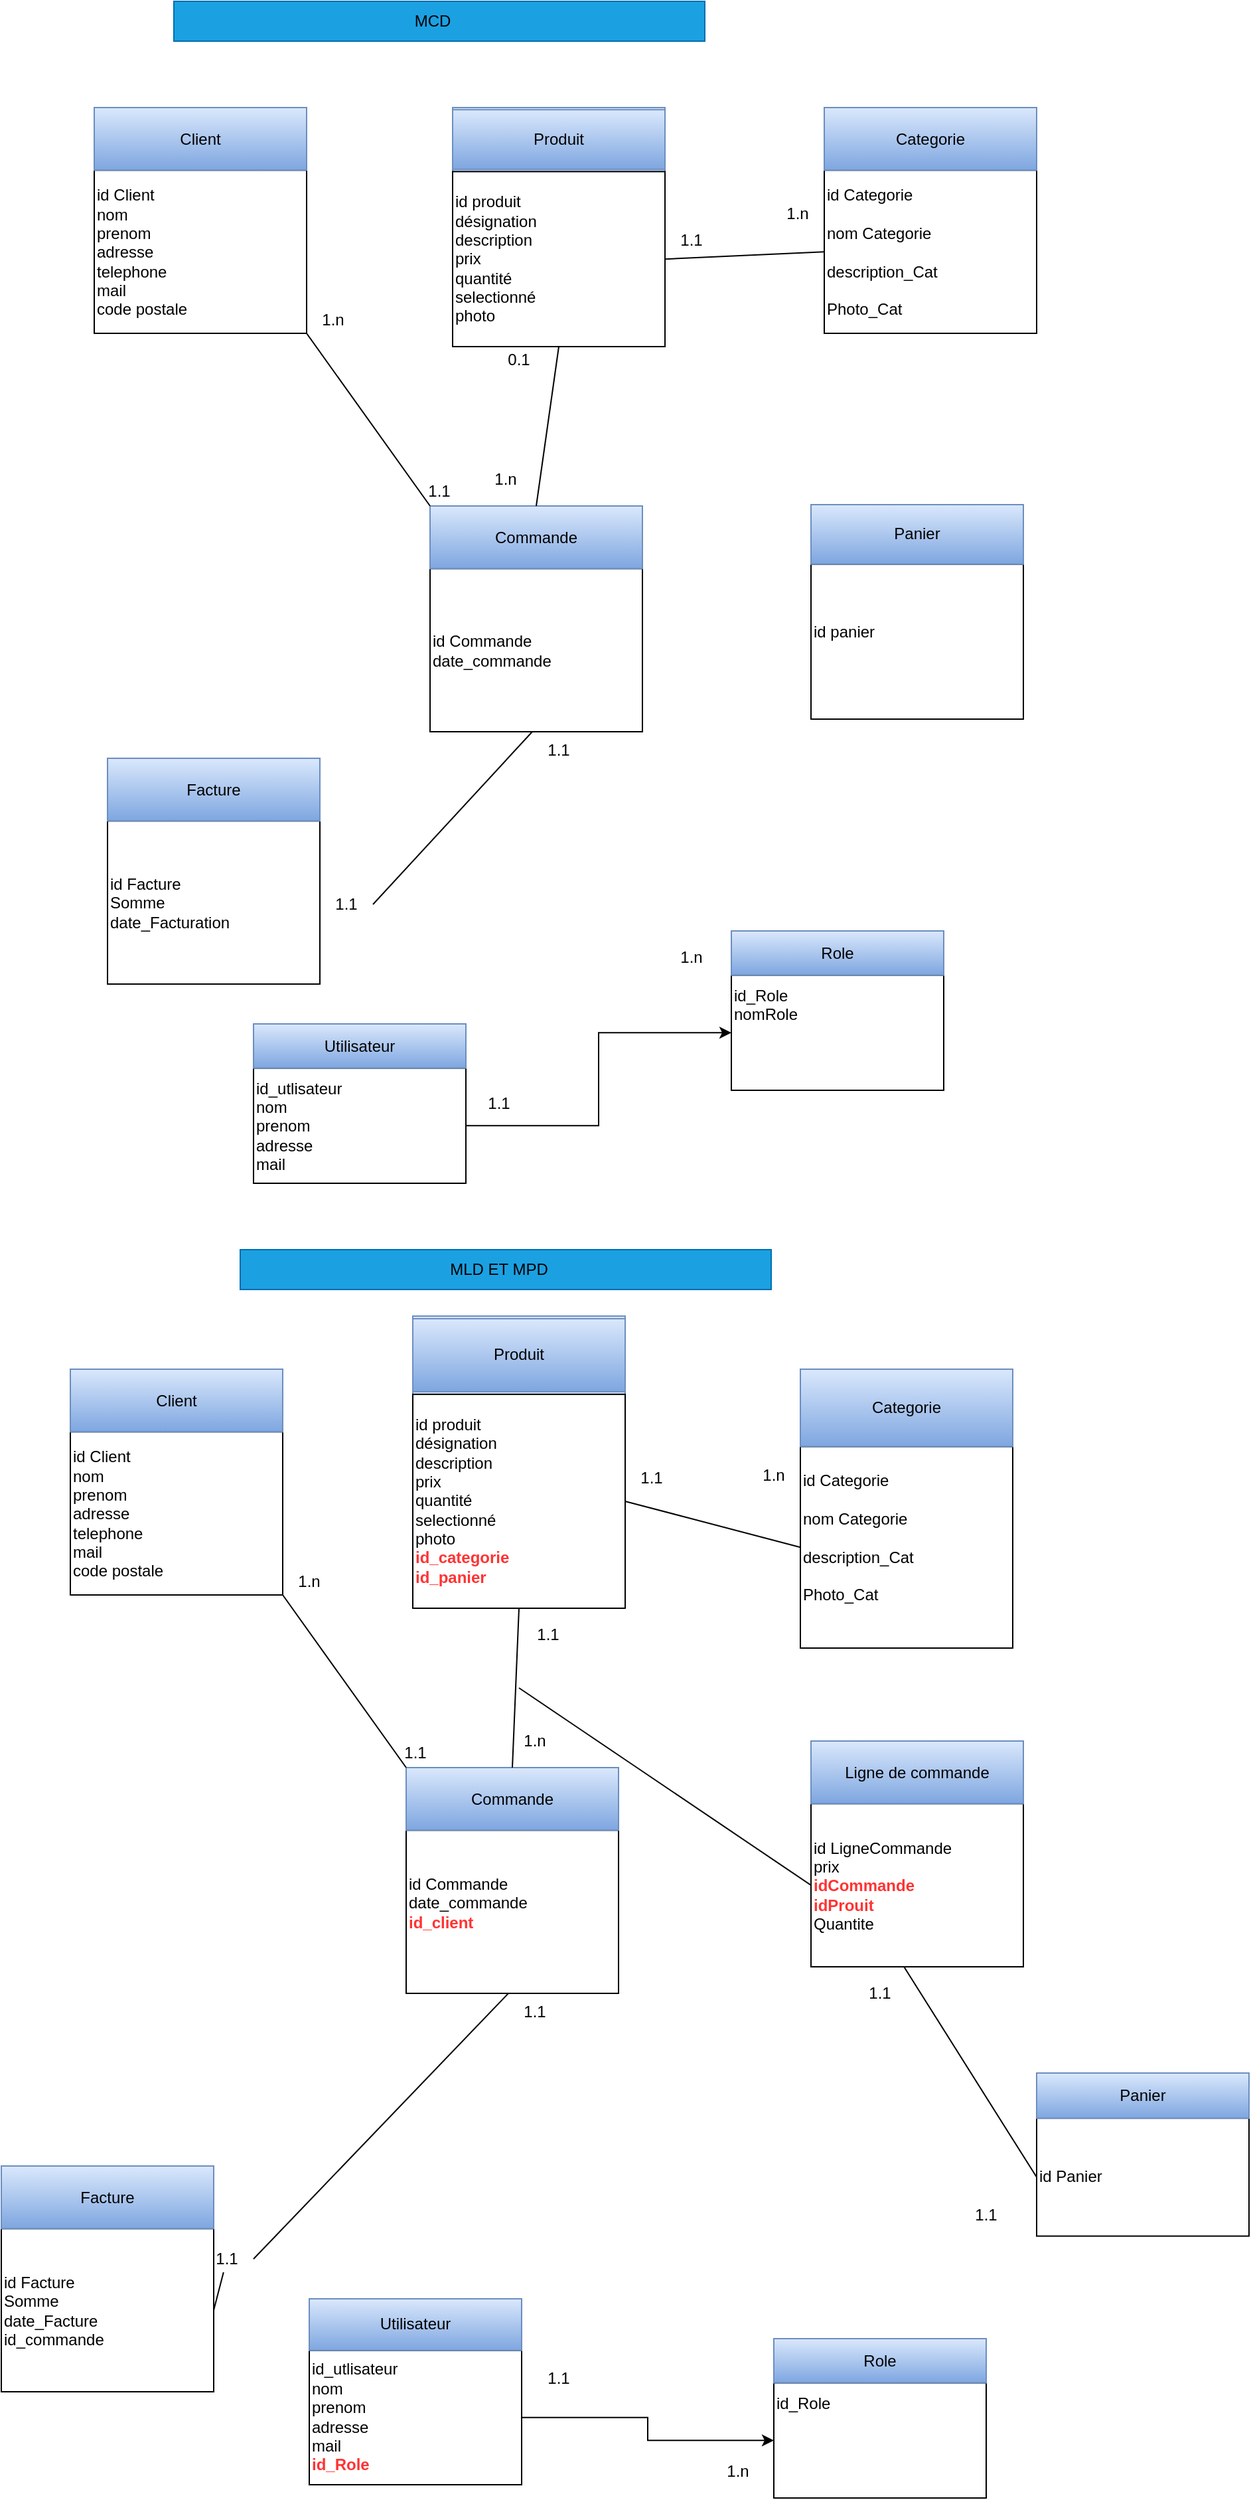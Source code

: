 <mxfile version="12.5.3" type="google"><diagram id="7TiPR5djXAjGm_x0VKsQ" name="Page-1"><mxGraphModel dx="801" dy="464" grid="1" gridSize="10" guides="1" tooltips="1" connect="1" arrows="1" fold="1" page="1" pageScale="1" pageWidth="827" pageHeight="1169" math="0" shadow="0"><root><mxCell id="0"/><mxCell id="1" parent="0"/><mxCell id="lJfAZoltj9Sa2mwOlxUN-3" value="" style="group" parent="1" vertex="1" connectable="0"><mxGeometry x="80" y="100" width="160" height="220" as="geometry"/></mxCell><mxCell id="lJfAZoltj9Sa2mwOlxUN-1" value="" style="rounded=0;whiteSpace=wrap;html=1;fillColor=#dae8fc;strokeColor=#6c8ebf;" parent="lJfAZoltj9Sa2mwOlxUN-3" vertex="1"><mxGeometry width="160" height="47.143" as="geometry"/></mxCell><mxCell id="lJfAZoltj9Sa2mwOlxUN-2" value="&lt;div align=&quot;left&quot;&gt;id Client&lt;br&gt;&lt;/div&gt;&lt;div align=&quot;left&quot;&gt;nom&lt;/div&gt;&lt;div align=&quot;left&quot;&gt;prenom&lt;/div&gt;&lt;div align=&quot;left&quot;&gt;adresse&lt;/div&gt;&lt;div align=&quot;left&quot;&gt;telephone&lt;/div&gt;&lt;div align=&quot;left&quot;&gt;mail&lt;/div&gt;&lt;div align=&quot;left&quot;&gt;code postale&lt;br&gt;&lt;/div&gt;" style="rounded=0;whiteSpace=wrap;html=1;align=left;" parent="lJfAZoltj9Sa2mwOlxUN-3" vertex="1"><mxGeometry y="47.15" width="160" height="122.85" as="geometry"/></mxCell><mxCell id="lJfAZoltj9Sa2mwOlxUN-4" value="Client" style="text;html=1;fillColor=#dae8fc;align=center;verticalAlign=middle;whiteSpace=wrap;rounded=0;strokeColor=#6c8ebf;gradientColor=#7ea6e0;" parent="lJfAZoltj9Sa2mwOlxUN-3" vertex="1"><mxGeometry width="160" height="47.143" as="geometry"/></mxCell><mxCell id="lJfAZoltj9Sa2mwOlxUN-13" value="" style="group" parent="1" vertex="1" connectable="0"><mxGeometry x="350" y="100" width="160" height="180" as="geometry"/></mxCell><mxCell id="lJfAZoltj9Sa2mwOlxUN-7" value="" style="rounded=0;whiteSpace=wrap;html=1;fillColor=#dae8fc;strokeColor=#6c8ebf;" parent="lJfAZoltj9Sa2mwOlxUN-13" vertex="1"><mxGeometry width="160" height="48.214" as="geometry"/></mxCell><mxCell id="lJfAZoltj9Sa2mwOlxUN-8" value="&lt;div&gt;id produit&lt;/div&gt;&lt;div&gt;désignation&lt;/div&gt;&lt;div&gt;description&lt;/div&gt;&lt;div&gt;prix&lt;/div&gt;&lt;div&gt;quantité&lt;/div&gt;&lt;div&gt;selectionné&lt;/div&gt;&lt;div&gt;photo&lt;br&gt;&lt;/div&gt;" style="rounded=0;whiteSpace=wrap;html=1;align=left;" parent="lJfAZoltj9Sa2mwOlxUN-13" vertex="1"><mxGeometry y="48.218" width="160" height="131.782" as="geometry"/></mxCell><mxCell id="lJfAZoltj9Sa2mwOlxUN-9" value="Produit" style="text;html=1;strokeColor=#6c8ebf;fillColor=#dae8fc;align=center;verticalAlign=middle;whiteSpace=wrap;rounded=0;gradientColor=#7ea6e0;" parent="lJfAZoltj9Sa2mwOlxUN-13" vertex="1"><mxGeometry y="1.609" width="160" height="45" as="geometry"/></mxCell><mxCell id="lJfAZoltj9Sa2mwOlxUN-14" value="" style="group" parent="1" vertex="1" connectable="0"><mxGeometry x="630" y="100" width="160" height="170" as="geometry"/></mxCell><mxCell id="lJfAZoltj9Sa2mwOlxUN-10" value="" style="rounded=0;whiteSpace=wrap;html=1;fillColor=#dae8fc;strokeColor=#6c8ebf;" parent="lJfAZoltj9Sa2mwOlxUN-14" vertex="1"><mxGeometry width="160" height="47.143" as="geometry"/></mxCell><mxCell id="lJfAZoltj9Sa2mwOlxUN-11" value="&lt;div align=&quot;left&quot;&gt;id Categorie&lt;br&gt;&lt;/div&gt;&lt;div&gt;&lt;br&gt;&lt;/div&gt;&lt;div&gt;nom Categorie&lt;/div&gt;&lt;div&gt;&lt;br&gt;&lt;/div&gt;&lt;div&gt;description_Cat&lt;/div&gt;&lt;div&gt;&lt;br&gt;&lt;/div&gt;&lt;div&gt;Photo_Cat&lt;br&gt;&lt;/div&gt;" style="rounded=0;whiteSpace=wrap;html=1;align=left;" parent="lJfAZoltj9Sa2mwOlxUN-14" vertex="1"><mxGeometry y="47.15" width="160" height="122.85" as="geometry"/></mxCell><mxCell id="lJfAZoltj9Sa2mwOlxUN-12" value="Categorie" style="text;html=1;strokeColor=#6c8ebf;fillColor=#dae8fc;align=center;verticalAlign=middle;whiteSpace=wrap;rounded=0;gradientColor=#7ea6e0;" parent="lJfAZoltj9Sa2mwOlxUN-14" vertex="1"><mxGeometry width="160" height="47.143" as="geometry"/></mxCell><mxCell id="lJfAZoltj9Sa2mwOlxUN-18" value="" style="group" parent="1" vertex="1" connectable="0"><mxGeometry x="333" y="400" width="160" height="170" as="geometry"/></mxCell><mxCell id="lJfAZoltj9Sa2mwOlxUN-15" value="" style="rounded=0;whiteSpace=wrap;html=1;fillColor=#dae8fc;strokeColor=#6c8ebf;" parent="lJfAZoltj9Sa2mwOlxUN-18" vertex="1"><mxGeometry width="160" height="47.143" as="geometry"/></mxCell><mxCell id="lJfAZoltj9Sa2mwOlxUN-16" value="&lt;div align=&quot;left&quot;&gt;id Commande&lt;br&gt;&lt;/div&gt;date_commande" style="rounded=0;whiteSpace=wrap;html=1;align=left;" parent="lJfAZoltj9Sa2mwOlxUN-18" vertex="1"><mxGeometry y="47.15" width="160" height="122.85" as="geometry"/></mxCell><mxCell id="lJfAZoltj9Sa2mwOlxUN-17" value="Commande" style="text;html=1;strokeColor=#6c8ebf;fillColor=#dae8fc;align=center;verticalAlign=middle;whiteSpace=wrap;rounded=0;gradientColor=#7ea6e0;" parent="lJfAZoltj9Sa2mwOlxUN-18" vertex="1"><mxGeometry width="160" height="47.143" as="geometry"/></mxCell><mxCell id="lJfAZoltj9Sa2mwOlxUN-24" value="" style="group" parent="1" vertex="1" connectable="0"><mxGeometry x="620" y="399" width="160" height="171" as="geometry"/></mxCell><mxCell id="lJfAZoltj9Sa2mwOlxUN-25" value="" style="rounded=0;whiteSpace=wrap;html=1;fillColor=#dae8fc;strokeColor=#6c8ebf;" parent="lJfAZoltj9Sa2mwOlxUN-24" vertex="1"><mxGeometry width="160" height="44.786" as="geometry"/></mxCell><mxCell id="lJfAZoltj9Sa2mwOlxUN-26" value="&lt;div&gt;id panier&lt;br&gt;&lt;/div&gt;&lt;div&gt;&lt;br&gt;&lt;/div&gt;" style="rounded=0;whiteSpace=wrap;html=1;align=left;" parent="lJfAZoltj9Sa2mwOlxUN-24" vertex="1"><mxGeometry y="44.792" width="160" height="116.707" as="geometry"/></mxCell><mxCell id="lJfAZoltj9Sa2mwOlxUN-27" value="Panier" style="text;html=1;strokeColor=#6c8ebf;fillColor=#dae8fc;align=center;verticalAlign=middle;whiteSpace=wrap;rounded=0;gradientColor=#7ea6e0;" parent="lJfAZoltj9Sa2mwOlxUN-24" vertex="1"><mxGeometry width="160" height="44.786" as="geometry"/></mxCell><mxCell id="lJfAZoltj9Sa2mwOlxUN-28" value="" style="group" parent="1" vertex="1" connectable="0"><mxGeometry x="90" y="590" width="160" height="170" as="geometry"/></mxCell><mxCell id="lJfAZoltj9Sa2mwOlxUN-29" value="" style="rounded=0;whiteSpace=wrap;html=1;fillColor=#dae8fc;strokeColor=#6c8ebf;" parent="lJfAZoltj9Sa2mwOlxUN-28" vertex="1"><mxGeometry width="160" height="47.143" as="geometry"/></mxCell><mxCell id="lJfAZoltj9Sa2mwOlxUN-30" value="&lt;div align=&quot;left&quot;&gt;id Facture&lt;br&gt;&lt;/div&gt;&lt;div&gt;Somme&lt;/div&gt;&lt;div&gt;date_Facturation&lt;br&gt;&lt;/div&gt;" style="rounded=0;whiteSpace=wrap;html=1;align=left;" parent="lJfAZoltj9Sa2mwOlxUN-28" vertex="1"><mxGeometry y="47.15" width="160" height="122.85" as="geometry"/></mxCell><mxCell id="lJfAZoltj9Sa2mwOlxUN-31" value="Facture" style="text;html=1;strokeColor=#6c8ebf;fillColor=#dae8fc;align=center;verticalAlign=middle;whiteSpace=wrap;rounded=0;gradientColor=#7ea6e0;" parent="lJfAZoltj9Sa2mwOlxUN-28" vertex="1"><mxGeometry width="160" height="47.143" as="geometry"/></mxCell><mxCell id="lJfAZoltj9Sa2mwOlxUN-36" value="" style="endArrow=none;html=1;entryX=0;entryY=0;entryDx=0;entryDy=0;" parent="1" target="lJfAZoltj9Sa2mwOlxUN-17" edge="1"><mxGeometry width="50" height="50" relative="1" as="geometry"><mxPoint x="240" y="270" as="sourcePoint"/><mxPoint x="300" y="400" as="targetPoint"/></mxGeometry></mxCell><mxCell id="lJfAZoltj9Sa2mwOlxUN-37" value="1.1" style="text;html=1;strokeColor=none;fillColor=none;align=center;verticalAlign=middle;whiteSpace=wrap;rounded=0;" parent="1" vertex="1"><mxGeometry x="320" y="379" width="40" height="20" as="geometry"/></mxCell><mxCell id="lJfAZoltj9Sa2mwOlxUN-38" value="1.n" style="text;html=1;strokeColor=none;fillColor=none;align=center;verticalAlign=middle;whiteSpace=wrap;rounded=0;" parent="1" vertex="1"><mxGeometry x="240" y="250" width="40" height="20" as="geometry"/></mxCell><mxCell id="lJfAZoltj9Sa2mwOlxUN-39" value="" style="endArrow=none;html=1;exitX=0.5;exitY=0;exitDx=0;exitDy=0;entryX=0.5;entryY=1;entryDx=0;entryDy=0;" parent="1" source="lJfAZoltj9Sa2mwOlxUN-17" target="lJfAZoltj9Sa2mwOlxUN-8" edge="1"><mxGeometry width="50" height="50" relative="1" as="geometry"><mxPoint x="380" y="390" as="sourcePoint"/><mxPoint x="430" y="340" as="targetPoint"/></mxGeometry></mxCell><mxCell id="lJfAZoltj9Sa2mwOlxUN-40" value="0.1" style="text;html=1;strokeColor=none;fillColor=none;align=center;verticalAlign=middle;whiteSpace=wrap;rounded=0;" parent="1" vertex="1"><mxGeometry x="380" y="280" width="40" height="20" as="geometry"/></mxCell><mxCell id="lJfAZoltj9Sa2mwOlxUN-41" value="1.n" style="text;html=1;strokeColor=none;fillColor=none;align=center;verticalAlign=middle;whiteSpace=wrap;rounded=0;" parent="1" vertex="1"><mxGeometry x="370" y="370" width="40" height="20" as="geometry"/></mxCell><mxCell id="lJfAZoltj9Sa2mwOlxUN-42" value="" style="endArrow=none;html=1;exitX=1;exitY=0.5;exitDx=0;exitDy=0;entryX=0;entryY=0.5;entryDx=0;entryDy=0;" parent="1" source="lJfAZoltj9Sa2mwOlxUN-8" target="lJfAZoltj9Sa2mwOlxUN-11" edge="1"><mxGeometry width="50" height="50" relative="1" as="geometry"><mxPoint x="530" y="220" as="sourcePoint"/><mxPoint x="580" y="170" as="targetPoint"/></mxGeometry></mxCell><mxCell id="lJfAZoltj9Sa2mwOlxUN-43" value="1.n" style="text;html=1;strokeColor=none;fillColor=none;align=center;verticalAlign=middle;whiteSpace=wrap;rounded=0;" parent="1" vertex="1"><mxGeometry x="590" y="170" width="40" height="20" as="geometry"/></mxCell><mxCell id="lJfAZoltj9Sa2mwOlxUN-44" value="1.1" style="text;html=1;strokeColor=none;fillColor=none;align=center;verticalAlign=middle;whiteSpace=wrap;rounded=0;" parent="1" vertex="1"><mxGeometry x="510" y="190" width="40" height="20" as="geometry"/></mxCell><mxCell id="lJfAZoltj9Sa2mwOlxUN-54" value="" style="endArrow=none;html=1;exitX=1;exitY=0.5;exitDx=0;exitDy=0;" parent="1" source="lJfAZoltj9Sa2mwOlxUN-56" edge="1"><mxGeometry width="50" height="50" relative="1" as="geometry"><mxPoint x="360" y="620" as="sourcePoint"/><mxPoint x="410" y="570" as="targetPoint"/></mxGeometry></mxCell><mxCell id="lJfAZoltj9Sa2mwOlxUN-55" value="1.1" style="text;html=1;strokeColor=none;fillColor=none;align=center;verticalAlign=middle;whiteSpace=wrap;rounded=0;" parent="1" vertex="1"><mxGeometry x="410" y="574" width="40" height="20" as="geometry"/></mxCell><mxCell id="lJfAZoltj9Sa2mwOlxUN-60" value="" style="group" parent="1" vertex="1" connectable="0"><mxGeometry x="200" y="790" width="160" height="120" as="geometry"/></mxCell><mxCell id="lJfAZoltj9Sa2mwOlxUN-61" value="" style="group" parent="lJfAZoltj9Sa2mwOlxUN-60" vertex="1" connectable="0"><mxGeometry width="160" height="120" as="geometry"/></mxCell><mxCell id="lJfAZoltj9Sa2mwOlxUN-62" value="" style="rounded=0;whiteSpace=wrap;html=1;fillColor=#dae8fc;strokeColor=#6c8ebf;" parent="lJfAZoltj9Sa2mwOlxUN-61" vertex="1"><mxGeometry width="160" height="33.277" as="geometry"/></mxCell><mxCell id="lJfAZoltj9Sa2mwOlxUN-63" value="&lt;div&gt;id_utlisateur&lt;/div&gt;&lt;div&gt;nom&lt;/div&gt;&lt;div&gt;prenom&lt;/div&gt;&lt;div&gt;adresse&lt;/div&gt;&lt;div&gt;mail&lt;br&gt;&lt;/div&gt;" style="rounded=0;whiteSpace=wrap;html=1;align=left;" parent="lJfAZoltj9Sa2mwOlxUN-61" vertex="1"><mxGeometry y="33.282" width="160" height="86.718" as="geometry"/></mxCell><mxCell id="lJfAZoltj9Sa2mwOlxUN-64" value="Utilisateur" style="text;html=1;strokeColor=#6c8ebf;fillColor=#dae8fc;align=center;verticalAlign=middle;whiteSpace=wrap;rounded=0;gradientColor=#7ea6e0;" parent="lJfAZoltj9Sa2mwOlxUN-61" vertex="1"><mxGeometry width="160" height="33.277" as="geometry"/></mxCell><mxCell id="lJfAZoltj9Sa2mwOlxUN-67" value="" style="group" parent="1" vertex="1" connectable="0"><mxGeometry x="140" y="20" width="400" height="30" as="geometry"/></mxCell><mxCell id="lJfAZoltj9Sa2mwOlxUN-65" value="" style="rounded=0;whiteSpace=wrap;html=1;fillColor=#1ba1e2;strokeColor=#006EAF;fontColor=#ffffff;" parent="lJfAZoltj9Sa2mwOlxUN-67" vertex="1"><mxGeometry width="400" height="30" as="geometry"/></mxCell><mxCell id="lJfAZoltj9Sa2mwOlxUN-66" value="MCD" style="text;html=1;strokeColor=none;fillColor=none;align=center;verticalAlign=middle;whiteSpace=wrap;rounded=0;" parent="lJfAZoltj9Sa2mwOlxUN-67" vertex="1"><mxGeometry x="50" y="5" width="290" height="20" as="geometry"/></mxCell><mxCell id="lJfAZoltj9Sa2mwOlxUN-68" value="" style="group" parent="1" vertex="1" connectable="0"><mxGeometry x="190" y="960" width="400" height="30" as="geometry"/></mxCell><mxCell id="lJfAZoltj9Sa2mwOlxUN-69" value="" style="rounded=0;whiteSpace=wrap;html=1;fillColor=#1ba1e2;strokeColor=#006EAF;fontColor=#ffffff;" parent="lJfAZoltj9Sa2mwOlxUN-68" vertex="1"><mxGeometry width="400" height="30" as="geometry"/></mxCell><mxCell id="lJfAZoltj9Sa2mwOlxUN-70" value="MLD ET MPD " style="text;html=1;strokeColor=none;fillColor=none;align=center;verticalAlign=middle;whiteSpace=wrap;rounded=0;" parent="lJfAZoltj9Sa2mwOlxUN-68" vertex="1"><mxGeometry x="50" y="5" width="290" height="20" as="geometry"/></mxCell><mxCell id="lJfAZoltj9Sa2mwOlxUN-56" value="1.1" style="text;html=1;strokeColor=none;fillColor=none;align=center;verticalAlign=middle;whiteSpace=wrap;rounded=0;" parent="1" vertex="1"><mxGeometry x="250" y="690" width="40" height="20" as="geometry"/></mxCell><mxCell id="lJfAZoltj9Sa2mwOlxUN-171" value="" style="endArrow=none;html=1;exitX=1;exitY=0.5;exitDx=0;exitDy=0;" parent="1" source="lJfAZoltj9Sa2mwOlxUN-30" target="lJfAZoltj9Sa2mwOlxUN-56" edge="1"><mxGeometry width="50" height="50" relative="1" as="geometry"><mxPoint x="250" y="698.575" as="sourcePoint"/><mxPoint x="410" y="570" as="targetPoint"/></mxGeometry></mxCell><mxCell id="lJfAZoltj9Sa2mwOlxUN-172" value="" style="group" parent="1" vertex="1" connectable="0"><mxGeometry x="62" y="1050" width="160" height="220" as="geometry"/></mxCell><mxCell id="lJfAZoltj9Sa2mwOlxUN-173" value="" style="rounded=0;whiteSpace=wrap;html=1;fillColor=#dae8fc;strokeColor=#6c8ebf;" parent="lJfAZoltj9Sa2mwOlxUN-172" vertex="1"><mxGeometry width="160" height="47.143" as="geometry"/></mxCell><mxCell id="lJfAZoltj9Sa2mwOlxUN-174" value="&lt;div align=&quot;left&quot;&gt;id Client&lt;br&gt;&lt;/div&gt;&lt;div align=&quot;left&quot;&gt;nom&lt;/div&gt;&lt;div align=&quot;left&quot;&gt;prenom&lt;/div&gt;&lt;div align=&quot;left&quot;&gt;adresse&lt;/div&gt;&lt;div align=&quot;left&quot;&gt;telephone&lt;/div&gt;&lt;div align=&quot;left&quot;&gt;mail&lt;/div&gt;&lt;div align=&quot;left&quot;&gt;code postale&lt;br&gt;&lt;/div&gt;" style="rounded=0;whiteSpace=wrap;html=1;align=left;" parent="lJfAZoltj9Sa2mwOlxUN-172" vertex="1"><mxGeometry y="47.15" width="160" height="122.85" as="geometry"/></mxCell><mxCell id="lJfAZoltj9Sa2mwOlxUN-175" value="Client" style="text;html=1;strokeColor=#6c8ebf;fillColor=#dae8fc;align=center;verticalAlign=middle;whiteSpace=wrap;rounded=0;gradientColor=#7ea6e0;" parent="lJfAZoltj9Sa2mwOlxUN-172" vertex="1"><mxGeometry width="160" height="47.143" as="geometry"/></mxCell><mxCell id="lJfAZoltj9Sa2mwOlxUN-181" value="" style="group" parent="1" vertex="1" connectable="0"><mxGeometry x="612" y="1050" width="160" height="210" as="geometry"/></mxCell><mxCell id="lJfAZoltj9Sa2mwOlxUN-182" value="" style="rounded=0;whiteSpace=wrap;html=1;fillColor=#dae8fc;strokeColor=#6c8ebf;" parent="lJfAZoltj9Sa2mwOlxUN-181" vertex="1"><mxGeometry width="160" height="58.235" as="geometry"/></mxCell><mxCell id="lJfAZoltj9Sa2mwOlxUN-183" value="&lt;div align=&quot;left&quot;&gt;id Categorie&lt;br&gt;&lt;/div&gt;&lt;div&gt;&lt;br&gt;&lt;/div&gt;&lt;div&gt;nom Categorie&lt;/div&gt;&lt;div&gt;&lt;br&gt;&lt;/div&gt;&lt;div&gt;description_Cat&lt;/div&gt;&lt;div&gt;&lt;br&gt;&lt;/div&gt;&lt;div&gt;Photo_Cat&lt;/div&gt;&lt;div&gt;&lt;br&gt;&lt;/div&gt;" style="rounded=0;whiteSpace=wrap;html=1;align=left;" parent="lJfAZoltj9Sa2mwOlxUN-181" vertex="1"><mxGeometry y="58.244" width="160" height="151.756" as="geometry"/></mxCell><mxCell id="lJfAZoltj9Sa2mwOlxUN-184" value="Categorie" style="text;html=1;strokeColor=#6c8ebf;fillColor=#dae8fc;align=center;verticalAlign=middle;whiteSpace=wrap;rounded=0;gradientColor=#7ea6e0;" parent="lJfAZoltj9Sa2mwOlxUN-181" vertex="1"><mxGeometry width="160" height="58.235" as="geometry"/></mxCell><mxCell id="lJfAZoltj9Sa2mwOlxUN-185" value="" style="group" parent="1" vertex="1" connectable="0"><mxGeometry x="315" y="1350" width="160" height="170" as="geometry"/></mxCell><mxCell id="lJfAZoltj9Sa2mwOlxUN-186" value="" style="rounded=0;whiteSpace=wrap;html=1;fillColor=#dae8fc;strokeColor=#6c8ebf;" parent="lJfAZoltj9Sa2mwOlxUN-185" vertex="1"><mxGeometry width="160" height="47.143" as="geometry"/></mxCell><mxCell id="lJfAZoltj9Sa2mwOlxUN-187" value="&lt;div align=&quot;left&quot;&gt;id Commande&lt;br&gt;&lt;/div&gt;&lt;div&gt;date_commande&lt;/div&gt;&lt;div&gt;&lt;font color=&quot;#FF3333&quot;&gt;&lt;b&gt;id_client&lt;/b&gt;&lt;/font&gt;&lt;/div&gt;&lt;div&gt;&lt;br&gt;&lt;/div&gt;" style="rounded=0;whiteSpace=wrap;html=1;align=left;" parent="lJfAZoltj9Sa2mwOlxUN-185" vertex="1"><mxGeometry y="47.15" width="160" height="122.85" as="geometry"/></mxCell><mxCell id="lJfAZoltj9Sa2mwOlxUN-188" value="Commande" style="text;html=1;strokeColor=#6c8ebf;fillColor=#dae8fc;align=center;verticalAlign=middle;whiteSpace=wrap;rounded=0;gradientColor=#7ea6e0;" parent="lJfAZoltj9Sa2mwOlxUN-185" vertex="1"><mxGeometry width="160" height="47.143" as="geometry"/></mxCell><mxCell id="lJfAZoltj9Sa2mwOlxUN-194" value="" style="group" parent="1" vertex="1" connectable="0"><mxGeometry x="620" y="1330" width="160" height="180" as="geometry"/></mxCell><mxCell id="lJfAZoltj9Sa2mwOlxUN-195" value="" style="rounded=0;whiteSpace=wrap;html=1;fillColor=#dae8fc;strokeColor=#6c8ebf;" parent="lJfAZoltj9Sa2mwOlxUN-194" vertex="1"><mxGeometry width="160" height="47.143" as="geometry"/></mxCell><mxCell id="lJfAZoltj9Sa2mwOlxUN-196" value="&lt;div&gt;id LigneCommande&lt;/div&gt;&lt;div&gt;prix&lt;/div&gt;&lt;div&gt;&lt;b&gt;&lt;font color=&quot;#FF3333&quot;&gt;idCommande&lt;/font&gt;&lt;/b&gt;&lt;/div&gt;&lt;div&gt;&lt;b&gt;&lt;font color=&quot;#FF3333&quot;&gt;idProuit&lt;/font&gt;&lt;/b&gt;&lt;/div&gt;&lt;div&gt;Quantite&lt;br&gt;&lt;/div&gt;" style="rounded=0;whiteSpace=wrap;html=1;align=left;" parent="lJfAZoltj9Sa2mwOlxUN-194" vertex="1"><mxGeometry y="47.15" width="160" height="122.85" as="geometry"/></mxCell><mxCell id="lJfAZoltj9Sa2mwOlxUN-197" value="Ligne de commande" style="text;html=1;strokeColor=#6c8ebf;fillColor=#dae8fc;align=center;verticalAlign=middle;whiteSpace=wrap;rounded=0;gradientColor=#7ea6e0;" parent="lJfAZoltj9Sa2mwOlxUN-194" vertex="1"><mxGeometry width="160" height="47.143" as="geometry"/></mxCell><mxCell id="lJfAZoltj9Sa2mwOlxUN-199" value="" style="group" parent="1" vertex="1" connectable="0"><mxGeometry x="10" y="1650" width="160" height="170" as="geometry"/></mxCell><mxCell id="lJfAZoltj9Sa2mwOlxUN-200" value="" style="rounded=0;whiteSpace=wrap;html=1;fillColor=#dae8fc;strokeColor=#6c8ebf;" parent="lJfAZoltj9Sa2mwOlxUN-199" vertex="1"><mxGeometry width="160" height="47.143" as="geometry"/></mxCell><mxCell id="lJfAZoltj9Sa2mwOlxUN-201" value="&lt;div align=&quot;left&quot;&gt;id Facture&lt;br&gt;&lt;/div&gt;&lt;div&gt;Somme&lt;/div&gt;&lt;div&gt;date_Facture&lt;/div&gt;&lt;div&gt;id_commande&lt;br&gt;&lt;/div&gt;" style="rounded=0;whiteSpace=wrap;html=1;align=left;" parent="lJfAZoltj9Sa2mwOlxUN-199" vertex="1"><mxGeometry y="47.15" width="160" height="122.85" as="geometry"/></mxCell><mxCell id="lJfAZoltj9Sa2mwOlxUN-202" value="Facture" style="text;html=1;strokeColor=#6c8ebf;fillColor=#dae8fc;align=center;verticalAlign=middle;whiteSpace=wrap;rounded=0;gradientColor=#7ea6e0;" parent="lJfAZoltj9Sa2mwOlxUN-199" vertex="1"><mxGeometry width="160" height="47.143" as="geometry"/></mxCell><mxCell id="lJfAZoltj9Sa2mwOlxUN-203" value="" style="endArrow=none;html=1;entryX=0;entryY=0;entryDx=0;entryDy=0;" parent="1" target="lJfAZoltj9Sa2mwOlxUN-188" edge="1"><mxGeometry width="50" height="50" relative="1" as="geometry"><mxPoint x="222" y="1220" as="sourcePoint"/><mxPoint x="282" y="1350" as="targetPoint"/></mxGeometry></mxCell><mxCell id="lJfAZoltj9Sa2mwOlxUN-204" value="1.1" style="text;html=1;strokeColor=none;fillColor=none;align=center;verticalAlign=middle;whiteSpace=wrap;rounded=0;" parent="1" vertex="1"><mxGeometry x="302" y="1329" width="40" height="20" as="geometry"/></mxCell><mxCell id="lJfAZoltj9Sa2mwOlxUN-205" value="1.n" style="text;html=1;strokeColor=none;fillColor=none;align=center;verticalAlign=middle;whiteSpace=wrap;rounded=0;" parent="1" vertex="1"><mxGeometry x="222" y="1200" width="40" height="20" as="geometry"/></mxCell><mxCell id="lJfAZoltj9Sa2mwOlxUN-206" value="" style="endArrow=none;html=1;exitX=0.5;exitY=0;exitDx=0;exitDy=0;entryX=0.5;entryY=1;entryDx=0;entryDy=0;" parent="1" source="lJfAZoltj9Sa2mwOlxUN-188" target="lJfAZoltj9Sa2mwOlxUN-179" edge="1"><mxGeometry width="50" height="50" relative="1" as="geometry"><mxPoint x="362" y="1340" as="sourcePoint"/><mxPoint x="412" y="1290" as="targetPoint"/></mxGeometry></mxCell><mxCell id="lJfAZoltj9Sa2mwOlxUN-207" value="1.1" style="text;html=1;strokeColor=none;fillColor=none;align=center;verticalAlign=middle;whiteSpace=wrap;rounded=0;" parent="1" vertex="1"><mxGeometry x="402" y="1240" width="40" height="20" as="geometry"/></mxCell><mxCell id="lJfAZoltj9Sa2mwOlxUN-208" value="1.n" style="text;html=1;strokeColor=none;fillColor=none;align=center;verticalAlign=middle;whiteSpace=wrap;rounded=0;" parent="1" vertex="1"><mxGeometry x="392" y="1320" width="40" height="20" as="geometry"/></mxCell><mxCell id="lJfAZoltj9Sa2mwOlxUN-209" value="" style="endArrow=none;html=1;exitX=1;exitY=0.5;exitDx=0;exitDy=0;entryX=0;entryY=0.5;entryDx=0;entryDy=0;" parent="1" source="lJfAZoltj9Sa2mwOlxUN-179" target="lJfAZoltj9Sa2mwOlxUN-183" edge="1"><mxGeometry width="50" height="50" relative="1" as="geometry"><mxPoint x="512" y="1170" as="sourcePoint"/><mxPoint x="562" y="1120" as="targetPoint"/></mxGeometry></mxCell><mxCell id="lJfAZoltj9Sa2mwOlxUN-210" value="1.n" style="text;html=1;strokeColor=none;fillColor=none;align=center;verticalAlign=middle;whiteSpace=wrap;rounded=0;" parent="1" vertex="1"><mxGeometry x="572" y="1120" width="40" height="20" as="geometry"/></mxCell><mxCell id="lJfAZoltj9Sa2mwOlxUN-219" value="" style="endArrow=none;html=1;exitX=1;exitY=0.5;exitDx=0;exitDy=0;" parent="1" source="lJfAZoltj9Sa2mwOlxUN-231" edge="1"><mxGeometry width="50" height="50" relative="1" as="geometry"><mxPoint x="342" y="1570" as="sourcePoint"/><mxPoint x="392" y="1520" as="targetPoint"/></mxGeometry></mxCell><mxCell id="lJfAZoltj9Sa2mwOlxUN-220" value="1.1" style="text;html=1;strokeColor=none;fillColor=none;align=center;verticalAlign=middle;whiteSpace=wrap;rounded=0;" parent="1" vertex="1"><mxGeometry x="392" y="1524" width="40" height="20" as="geometry"/></mxCell><mxCell id="lJfAZoltj9Sa2mwOlxUN-226" value="" style="group" parent="1" vertex="1" connectable="0"><mxGeometry x="242" y="1750" width="160" height="140" as="geometry"/></mxCell><mxCell id="lJfAZoltj9Sa2mwOlxUN-227" value="" style="group" parent="lJfAZoltj9Sa2mwOlxUN-226" vertex="1" connectable="0"><mxGeometry width="160" height="140" as="geometry"/></mxCell><mxCell id="lJfAZoltj9Sa2mwOlxUN-228" value="" style="rounded=0;whiteSpace=wrap;html=1;fillColor=#dae8fc;strokeColor=#6c8ebf;" parent="lJfAZoltj9Sa2mwOlxUN-227" vertex="1"><mxGeometry width="160" height="38.824" as="geometry"/></mxCell><mxCell id="lJfAZoltj9Sa2mwOlxUN-229" value="&lt;div&gt;id_utlisateur&lt;/div&gt;&lt;div&gt;nom&lt;/div&gt;&lt;div&gt;prenom&lt;/div&gt;&lt;div&gt;adresse&lt;/div&gt;&lt;div&gt;mail&lt;/div&gt;&lt;div&gt;&lt;b&gt;&lt;font color=&quot;#FF3333&quot;&gt;id_Role&lt;/font&gt;&lt;/b&gt;&lt;br&gt;&lt;/div&gt;" style="rounded=0;whiteSpace=wrap;html=1;align=left;" parent="lJfAZoltj9Sa2mwOlxUN-227" vertex="1"><mxGeometry y="38.829" width="160" height="101.171" as="geometry"/></mxCell><mxCell id="lJfAZoltj9Sa2mwOlxUN-230" value="Utilisateur" style="text;html=1;strokeColor=#6c8ebf;fillColor=#dae8fc;align=center;verticalAlign=middle;whiteSpace=wrap;rounded=0;gradientColor=#7ea6e0;" parent="lJfAZoltj9Sa2mwOlxUN-227" vertex="1"><mxGeometry width="160" height="38.824" as="geometry"/></mxCell><mxCell id="lJfAZoltj9Sa2mwOlxUN-231" value="1.1" style="text;html=1;strokeColor=none;fillColor=none;align=center;verticalAlign=middle;whiteSpace=wrap;rounded=0;" parent="1" vertex="1"><mxGeometry x="160" y="1710" width="40" height="20" as="geometry"/></mxCell><mxCell id="lJfAZoltj9Sa2mwOlxUN-232" value="" style="endArrow=none;html=1;exitX=1;exitY=0.5;exitDx=0;exitDy=0;" parent="1" source="lJfAZoltj9Sa2mwOlxUN-201" target="lJfAZoltj9Sa2mwOlxUN-231" edge="1"><mxGeometry width="50" height="50" relative="1" as="geometry"><mxPoint x="232" y="1648.575" as="sourcePoint"/><mxPoint x="392" y="1520" as="targetPoint"/></mxGeometry></mxCell><mxCell id="lJfAZoltj9Sa2mwOlxUN-234" value="" style="group" parent="1" vertex="1" connectable="0"><mxGeometry x="320" y="1010" width="200" height="220" as="geometry"/></mxCell><mxCell id="lJfAZoltj9Sa2mwOlxUN-177" value="" style="group" parent="lJfAZoltj9Sa2mwOlxUN-234" vertex="1" connectable="0"><mxGeometry width="160" height="220.0" as="geometry"/></mxCell><mxCell id="lJfAZoltj9Sa2mwOlxUN-178" value="" style="rounded=0;whiteSpace=wrap;html=1;fillColor=#dae8fc;strokeColor=#6c8ebf;" parent="lJfAZoltj9Sa2mwOlxUN-177" vertex="1"><mxGeometry width="160" height="58.929" as="geometry"/></mxCell><mxCell id="lJfAZoltj9Sa2mwOlxUN-179" value="&lt;div&gt;id produit&lt;/div&gt;&lt;div&gt;désignation&lt;/div&gt;&lt;div&gt;description&lt;/div&gt;&lt;div&gt;prix&lt;/div&gt;&lt;div&gt;quantité&lt;/div&gt;&lt;div&gt;selectionné&lt;/div&gt;&lt;div&gt;photo&lt;/div&gt;&lt;div&gt;&lt;font color=&quot;#FF3333&quot;&gt;&lt;b&gt;id_categorie&lt;/b&gt;&lt;/font&gt;&lt;/div&gt;&lt;div&gt;&lt;font color=&quot;#FF3333&quot;&gt;&lt;b&gt;id_panier&lt;/b&gt;&lt;/font&gt;&lt;br&gt;&lt;/div&gt;" style="rounded=0;whiteSpace=wrap;html=1;align=left;" parent="lJfAZoltj9Sa2mwOlxUN-177" vertex="1"><mxGeometry y="58.933" width="160" height="161.068" as="geometry"/></mxCell><mxCell id="lJfAZoltj9Sa2mwOlxUN-180" value="Produit" style="text;html=1;strokeColor=#6c8ebf;fillColor=#dae8fc;align=center;verticalAlign=middle;whiteSpace=wrap;rounded=0;gradientColor=#7ea6e0;" parent="lJfAZoltj9Sa2mwOlxUN-177" vertex="1"><mxGeometry y="1.966" width="160" height="55.0" as="geometry"/></mxCell><mxCell id="lJfAZoltj9Sa2mwOlxUN-211" value="1.1" style="text;html=1;strokeColor=none;fillColor=none;align=center;verticalAlign=middle;whiteSpace=wrap;rounded=0;" parent="lJfAZoltj9Sa2mwOlxUN-234" vertex="1"><mxGeometry x="160" y="110.0" width="40" height="24.444" as="geometry"/></mxCell><mxCell id="WEMxI_p6WEdojvm6qvQd-1" value="" style="group" parent="1" vertex="1" connectable="0"><mxGeometry x="592" y="1780" width="160" height="120" as="geometry"/></mxCell><mxCell id="WEMxI_p6WEdojvm6qvQd-2" value="" style="group" parent="WEMxI_p6WEdojvm6qvQd-1" vertex="1" connectable="0"><mxGeometry width="160" height="120" as="geometry"/></mxCell><mxCell id="WEMxI_p6WEdojvm6qvQd-3" value="" style="rounded=0;whiteSpace=wrap;html=1;fillColor=#dae8fc;strokeColor=#6c8ebf;" parent="WEMxI_p6WEdojvm6qvQd-2" vertex="1"><mxGeometry width="160" height="33.277" as="geometry"/></mxCell><mxCell id="WEMxI_p6WEdojvm6qvQd-4" value="&lt;div&gt;id_Role&lt;/div&gt;&lt;div&gt;&lt;br&gt;&lt;/div&gt;&lt;div&gt;&lt;br&gt;&lt;/div&gt;&lt;div&gt;&lt;br&gt;&lt;/div&gt;&lt;div&gt;&lt;br&gt;&lt;/div&gt;" style="rounded=0;whiteSpace=wrap;html=1;align=left;" parent="WEMxI_p6WEdojvm6qvQd-2" vertex="1"><mxGeometry y="33.282" width="160" height="86.718" as="geometry"/></mxCell><mxCell id="WEMxI_p6WEdojvm6qvQd-5" value="Role" style="text;html=1;strokeColor=#6c8ebf;fillColor=#dae8fc;align=center;verticalAlign=middle;whiteSpace=wrap;rounded=0;gradientColor=#7ea6e0;" parent="WEMxI_p6WEdojvm6qvQd-2" vertex="1"><mxGeometry width="160" height="33.277" as="geometry"/></mxCell><mxCell id="WEMxI_p6WEdojvm6qvQd-6" style="edgeStyle=orthogonalEdgeStyle;rounded=0;orthogonalLoop=1;jettySize=auto;html=1;exitX=1;exitY=0.5;exitDx=0;exitDy=0;entryX=0;entryY=0.5;entryDx=0;entryDy=0;" parent="1" source="lJfAZoltj9Sa2mwOlxUN-229" target="WEMxI_p6WEdojvm6qvQd-4" edge="1"><mxGeometry relative="1" as="geometry"/></mxCell><mxCell id="WEMxI_p6WEdojvm6qvQd-7" value="1.1" style="text;html=1;strokeColor=none;fillColor=none;align=center;verticalAlign=middle;whiteSpace=wrap;rounded=0;" parent="1" vertex="1"><mxGeometry x="410" y="1800" width="40" height="20" as="geometry"/></mxCell><mxCell id="WEMxI_p6WEdojvm6qvQd-8" value="1.n" style="text;html=1;strokeColor=none;fillColor=none;align=center;verticalAlign=middle;whiteSpace=wrap;rounded=0;" parent="1" vertex="1"><mxGeometry x="545" y="1870" width="40" height="20" as="geometry"/></mxCell><mxCell id="CZEB1X2XedrnorXsBTkd-1" style="edgeStyle=orthogonalEdgeStyle;rounded=0;orthogonalLoop=1;jettySize=auto;html=1;exitX=1;exitY=0.5;exitDx=0;exitDy=0;entryX=0;entryY=0.5;entryDx=0;entryDy=0;" parent="1" source="lJfAZoltj9Sa2mwOlxUN-63" edge="1" target="CZEB1X2XedrnorXsBTkd-5"><mxGeometry relative="1" as="geometry"><mxPoint x="640" y="867" as="targetPoint"/></mxGeometry></mxCell><mxCell id="CZEB1X2XedrnorXsBTkd-2" value="" style="group" parent="1" vertex="1" connectable="0"><mxGeometry x="560" y="720" width="160" height="120" as="geometry"/></mxCell><mxCell id="CZEB1X2XedrnorXsBTkd-3" value="" style="group" parent="CZEB1X2XedrnorXsBTkd-2" vertex="1" connectable="0"><mxGeometry width="160" height="120" as="geometry"/></mxCell><mxCell id="CZEB1X2XedrnorXsBTkd-4" value="" style="rounded=0;whiteSpace=wrap;html=1;fillColor=#dae8fc;strokeColor=#6c8ebf;" parent="CZEB1X2XedrnorXsBTkd-3" vertex="1"><mxGeometry width="160" height="33.277" as="geometry"/></mxCell><mxCell id="CZEB1X2XedrnorXsBTkd-5" value="&lt;div&gt;id_Role&lt;/div&gt;&lt;div&gt;nomRole&lt;/div&gt;&lt;div&gt;&lt;br&gt;&lt;/div&gt;&lt;div&gt;&lt;br&gt;&lt;/div&gt;&lt;div&gt;&lt;br&gt;&lt;/div&gt;" style="rounded=0;whiteSpace=wrap;html=1;align=left;" parent="CZEB1X2XedrnorXsBTkd-3" vertex="1"><mxGeometry y="33.282" width="160" height="86.718" as="geometry"/></mxCell><mxCell id="CZEB1X2XedrnorXsBTkd-6" value="Role" style="text;html=1;strokeColor=#6c8ebf;fillColor=#dae8fc;align=center;verticalAlign=middle;whiteSpace=wrap;rounded=0;gradientColor=#7ea6e0;" parent="CZEB1X2XedrnorXsBTkd-3" vertex="1"><mxGeometry width="160" height="33.277" as="geometry"/></mxCell><mxCell id="CZEB1X2XedrnorXsBTkd-7" value="1.1" style="text;html=1;strokeColor=none;fillColor=none;align=center;verticalAlign=middle;whiteSpace=wrap;rounded=0;" parent="1" vertex="1"><mxGeometry x="365" y="840" width="40" height="20" as="geometry"/></mxCell><mxCell id="CZEB1X2XedrnorXsBTkd-8" value="1.n" style="text;html=1;strokeColor=none;fillColor=none;align=center;verticalAlign=middle;whiteSpace=wrap;rounded=0;" parent="1" vertex="1"><mxGeometry x="510" y="730" width="40" height="20" as="geometry"/></mxCell><mxCell id="EwY_GXpPu50OXUJYoyjv-3" value="" style="endArrow=none;html=1;entryX=0;entryY=0.5;entryDx=0;entryDy=0;" edge="1" parent="1" target="lJfAZoltj9Sa2mwOlxUN-196"><mxGeometry width="50" height="50" relative="1" as="geometry"><mxPoint x="400" y="1290" as="sourcePoint"/><mxPoint x="470" y="1290" as="targetPoint"/></mxGeometry></mxCell><mxCell id="EwY_GXpPu50OXUJYoyjv-4" value="" style="group" vertex="1" connectable="0" parent="1"><mxGeometry x="790" y="1580" width="160" height="130" as="geometry"/></mxCell><mxCell id="EwY_GXpPu50OXUJYoyjv-5" value="" style="rounded=0;whiteSpace=wrap;html=1;fillColor=#dae8fc;strokeColor=#6c8ebf;" vertex="1" parent="EwY_GXpPu50OXUJYoyjv-4"><mxGeometry width="160" height="34.048" as="geometry"/></mxCell><mxCell id="EwY_GXpPu50OXUJYoyjv-6" value="id Panier" style="rounded=0;whiteSpace=wrap;html=1;align=left;" vertex="1" parent="EwY_GXpPu50OXUJYoyjv-4"><mxGeometry y="34.053" width="160" height="88.725" as="geometry"/></mxCell><mxCell id="EwY_GXpPu50OXUJYoyjv-7" value="Panier" style="text;html=1;strokeColor=#6c8ebf;fillColor=#dae8fc;align=center;verticalAlign=middle;whiteSpace=wrap;rounded=0;gradientColor=#7ea6e0;" vertex="1" parent="EwY_GXpPu50OXUJYoyjv-4"><mxGeometry width="160" height="34.048" as="geometry"/></mxCell><mxCell id="EwY_GXpPu50OXUJYoyjv-8" value="" style="endArrow=none;html=1;entryX=0.438;entryY=1;entryDx=0;entryDy=0;entryPerimeter=0;exitX=0;exitY=0.5;exitDx=0;exitDy=0;" edge="1" parent="1" source="EwY_GXpPu50OXUJYoyjv-6" target="lJfAZoltj9Sa2mwOlxUN-196"><mxGeometry width="50" height="50" relative="1" as="geometry"><mxPoint x="860" y="1560" as="sourcePoint"/><mxPoint x="910" y="1510" as="targetPoint"/></mxGeometry></mxCell><mxCell id="EwY_GXpPu50OXUJYoyjv-9" value="1.1" style="text;html=1;strokeColor=none;fillColor=none;align=center;verticalAlign=middle;whiteSpace=wrap;rounded=0;" vertex="1" parent="1"><mxGeometry x="732" y="1677" width="40" height="20" as="geometry"/></mxCell><mxCell id="EwY_GXpPu50OXUJYoyjv-10" value="1.1" style="text;html=1;strokeColor=none;fillColor=none;align=center;verticalAlign=middle;whiteSpace=wrap;rounded=0;" vertex="1" parent="1"><mxGeometry x="652" y="1510" width="40" height="20" as="geometry"/></mxCell></root></mxGraphModel></diagram></mxfile>